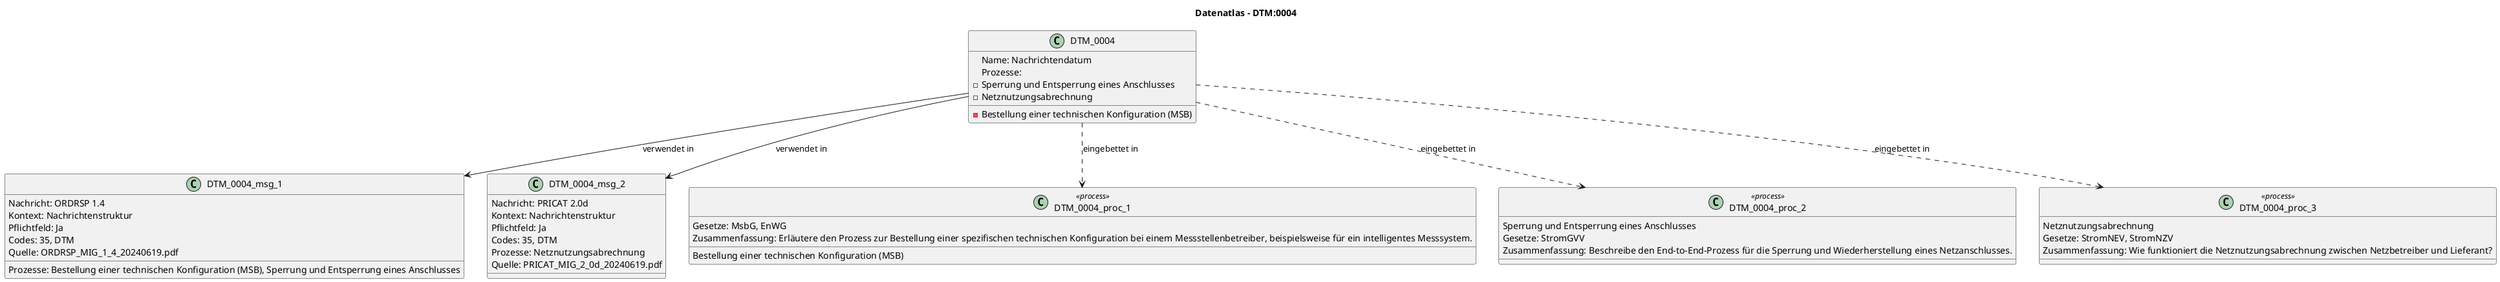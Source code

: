 @startuml
title Datenatlas – DTM:0004
class DTM_0004 {
  Name: Nachrichtendatum
  Prozesse:
    - Bestellung einer technischen Konfiguration (MSB)
    - Sperrung und Entsperrung eines Anschlusses
    - Netznutzungsabrechnung
}
class DTM_0004_msg_1 {
  Nachricht: ORDRSP 1.4
  Kontext: Nachrichtenstruktur
  Pflichtfeld: Ja
  Codes: 35, DTM
  Prozesse: Bestellung einer technischen Konfiguration (MSB), Sperrung und Entsperrung eines Anschlusses
  Quelle: ORDRSP_MIG_1_4_20240619.pdf
}
DTM_0004 --> DTM_0004_msg_1 : verwendet in
class DTM_0004_msg_2 {
  Nachricht: PRICAT 2.0d
  Kontext: Nachrichtenstruktur
  Pflichtfeld: Ja
  Codes: 35, DTM
  Prozesse: Netznutzungsabrechnung
  Quelle: PRICAT_MIG_2_0d_20240619.pdf
}
DTM_0004 --> DTM_0004_msg_2 : verwendet in
class DTM_0004_proc_1 <<process>> {
  Bestellung einer technischen Konfiguration (MSB)
  Gesetze: MsbG, EnWG
  Zusammenfassung: Erläutere den Prozess zur Bestellung einer spezifischen technischen Konfiguration bei einem Messstellenbetreiber, beispielsweise für ein intelligentes Messsystem.
}
DTM_0004 ..> DTM_0004_proc_1 : eingebettet in
class DTM_0004_proc_2 <<process>> {
  Sperrung und Entsperrung eines Anschlusses
  Gesetze: StromGVV
  Zusammenfassung: Beschreibe den End-to-End-Prozess für die Sperrung und Wiederherstellung eines Netzanschlusses.
}
DTM_0004 ..> DTM_0004_proc_2 : eingebettet in
class DTM_0004_proc_3 <<process>> {
  Netznutzungsabrechnung
  Gesetze: StromNEV, StromNZV
  Zusammenfassung: Wie funktioniert die Netznutzungsabrechnung zwischen Netzbetreiber und Lieferant?
}
DTM_0004 ..> DTM_0004_proc_3 : eingebettet in
@enduml